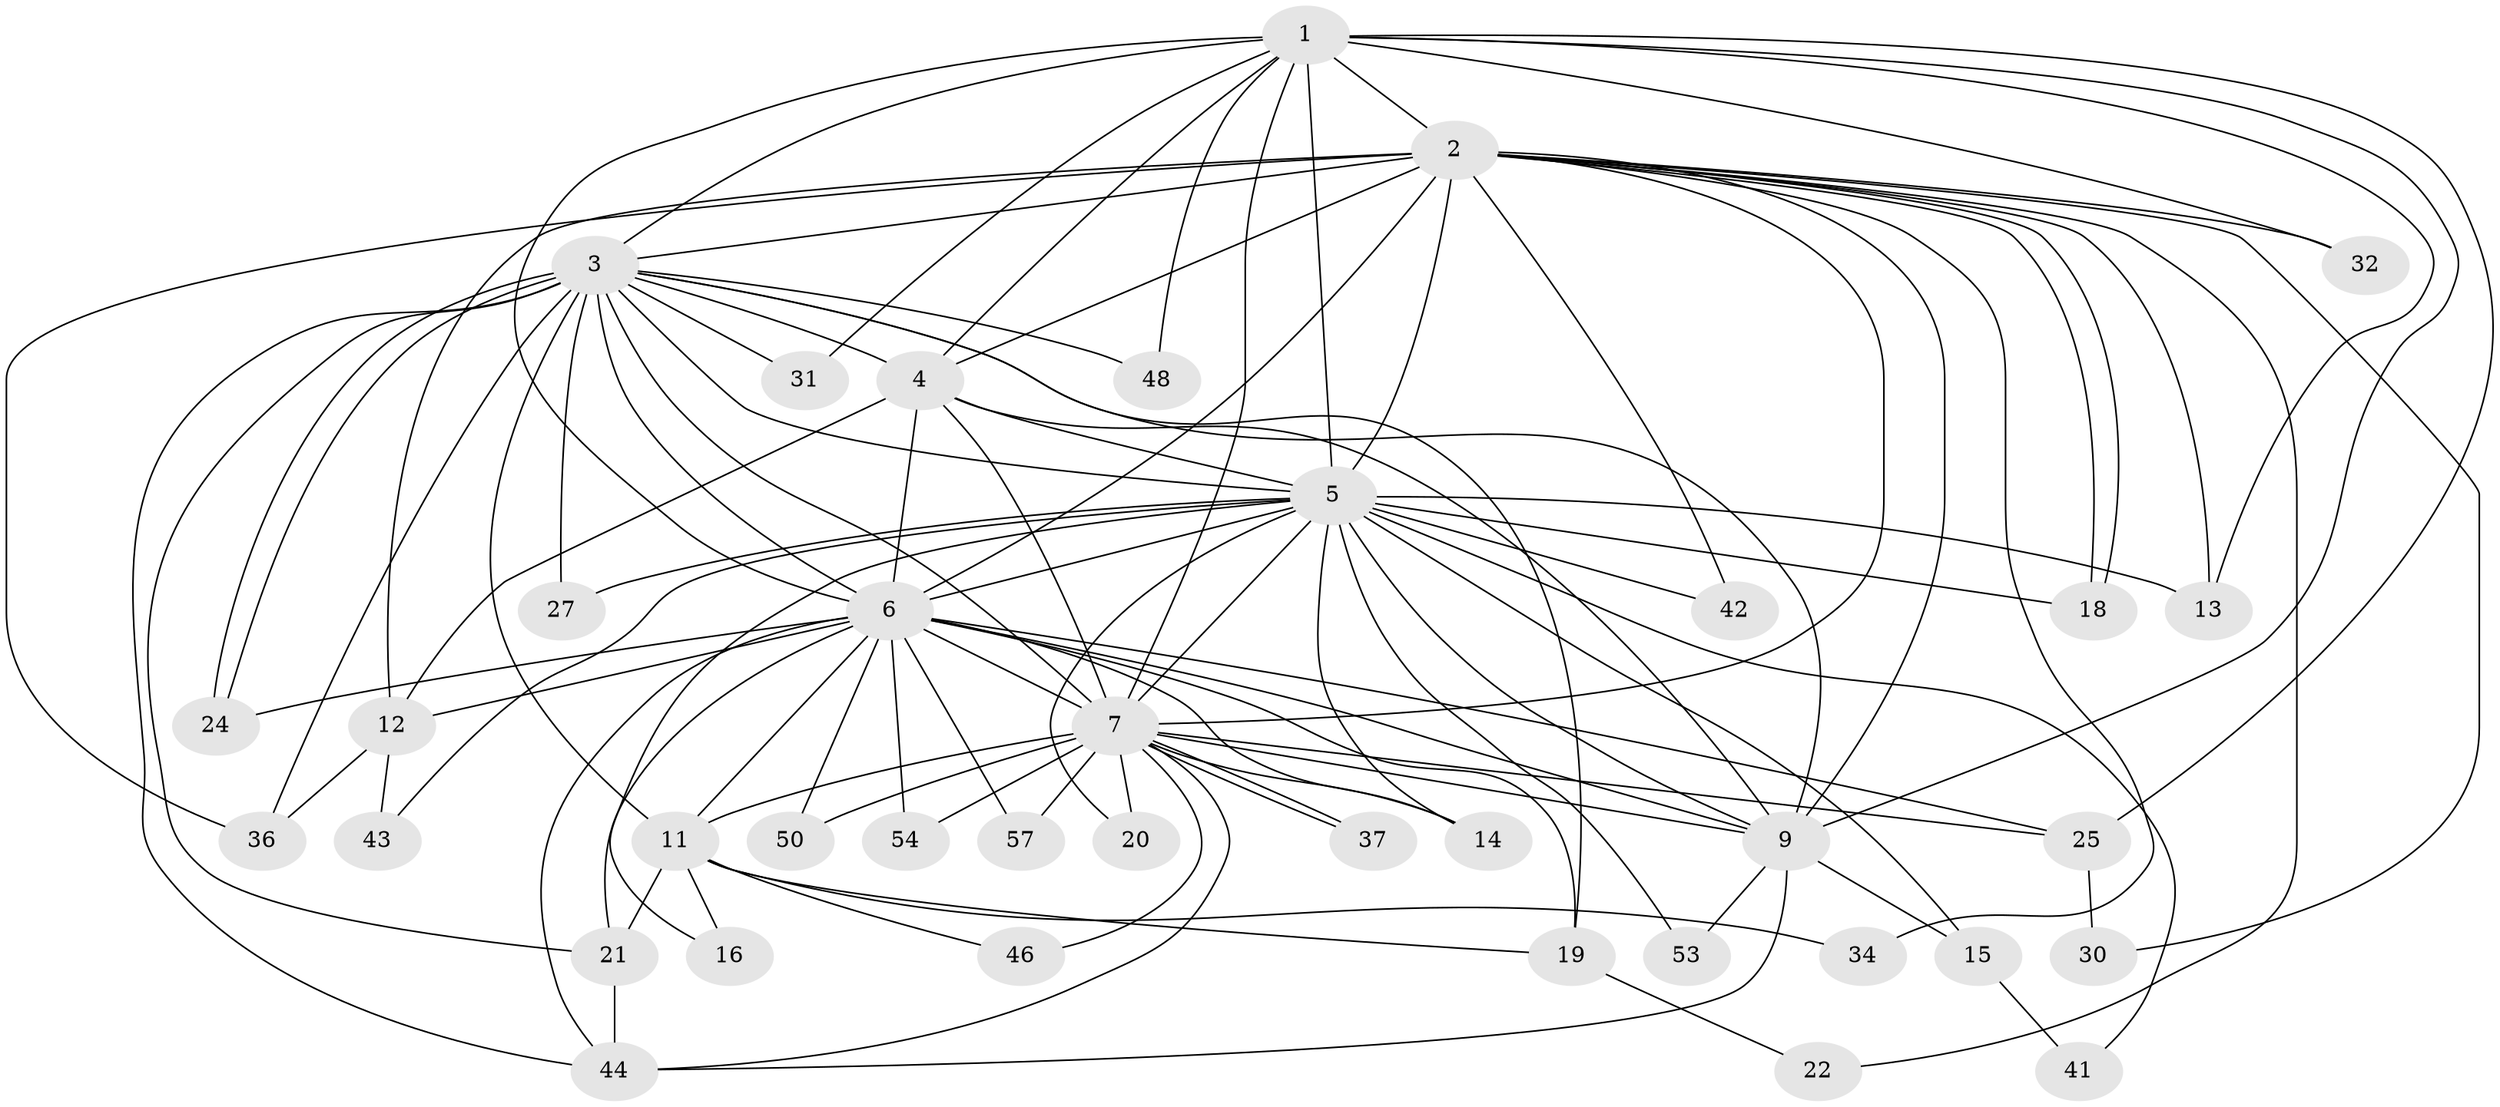 // original degree distribution, {18: 0.013157894736842105, 23: 0.02631578947368421, 21: 0.02631578947368421, 10: 0.013157894736842105, 20: 0.013157894736842105, 13: 0.013157894736842105, 15: 0.013157894736842105, 17: 0.013157894736842105, 8: 0.013157894736842105, 6: 0.013157894736842105, 4: 0.10526315789473684, 3: 0.15789473684210525, 2: 0.5657894736842105, 5: 0.013157894736842105}
// Generated by graph-tools (version 1.1) at 2025/13/03/09/25 04:13:43]
// undirected, 38 vertices, 101 edges
graph export_dot {
graph [start="1"]
  node [color=gray90,style=filled];
  1;
  2 [super="+45+73+33"];
  3;
  4 [super="+38"];
  5 [super="+28+49+10"];
  6 [super="+8+65+23+52+17"];
  7;
  9;
  11;
  12;
  13;
  14 [super="+68+47"];
  15;
  16;
  18 [super="+66"];
  19 [super="+39"];
  20;
  21 [super="+29"];
  22;
  24 [super="+58"];
  25 [super="+70"];
  27;
  30;
  31;
  32;
  34;
  36 [super="+59"];
  37;
  41;
  42;
  43;
  44 [super="+74+69+56"];
  46;
  48 [super="+71"];
  50;
  53;
  54;
  57;
  1 -- 2;
  1 -- 3;
  1 -- 4;
  1 -- 5 [weight=4];
  1 -- 6 [weight=3];
  1 -- 7;
  1 -- 9;
  1 -- 13;
  1 -- 25;
  1 -- 31;
  1 -- 32;
  1 -- 48 [weight=2];
  2 -- 3;
  2 -- 4;
  2 -- 5 [weight=3];
  2 -- 6 [weight=4];
  2 -- 7;
  2 -- 9 [weight=2];
  2 -- 12 [weight=2];
  2 -- 13 [weight=2];
  2 -- 18;
  2 -- 18;
  2 -- 22;
  2 -- 30;
  2 -- 32;
  2 -- 34;
  2 -- 36;
  2 -- 42;
  3 -- 4;
  3 -- 5 [weight=2];
  3 -- 6 [weight=3];
  3 -- 7;
  3 -- 9;
  3 -- 11;
  3 -- 24 [weight=2];
  3 -- 24;
  3 -- 27;
  3 -- 31;
  3 -- 36;
  3 -- 48;
  3 -- 44;
  3 -- 21;
  3 -- 19;
  4 -- 5 [weight=2];
  4 -- 6 [weight=2];
  4 -- 7;
  4 -- 9;
  4 -- 12;
  5 -- 6 [weight=7];
  5 -- 7 [weight=4];
  5 -- 9 [weight=2];
  5 -- 14;
  5 -- 16;
  5 -- 27;
  5 -- 43;
  5 -- 53;
  5 -- 18;
  5 -- 42;
  5 -- 13;
  5 -- 41;
  5 -- 15;
  5 -- 20;
  6 -- 7 [weight=2];
  6 -- 9 [weight=4];
  6 -- 12;
  6 -- 19;
  6 -- 50;
  6 -- 57;
  6 -- 44;
  6 -- 21;
  6 -- 25;
  6 -- 14;
  6 -- 54;
  6 -- 11;
  6 -- 24;
  7 -- 9;
  7 -- 11;
  7 -- 14 [weight=2];
  7 -- 20;
  7 -- 37;
  7 -- 37;
  7 -- 44;
  7 -- 46;
  7 -- 50;
  7 -- 54;
  7 -- 57;
  7 -- 25;
  9 -- 15;
  9 -- 44;
  9 -- 53;
  11 -- 16;
  11 -- 19;
  11 -- 21;
  11 -- 34;
  11 -- 46;
  12 -- 43;
  12 -- 36;
  15 -- 41;
  19 -- 22;
  21 -- 44;
  25 -- 30;
}
